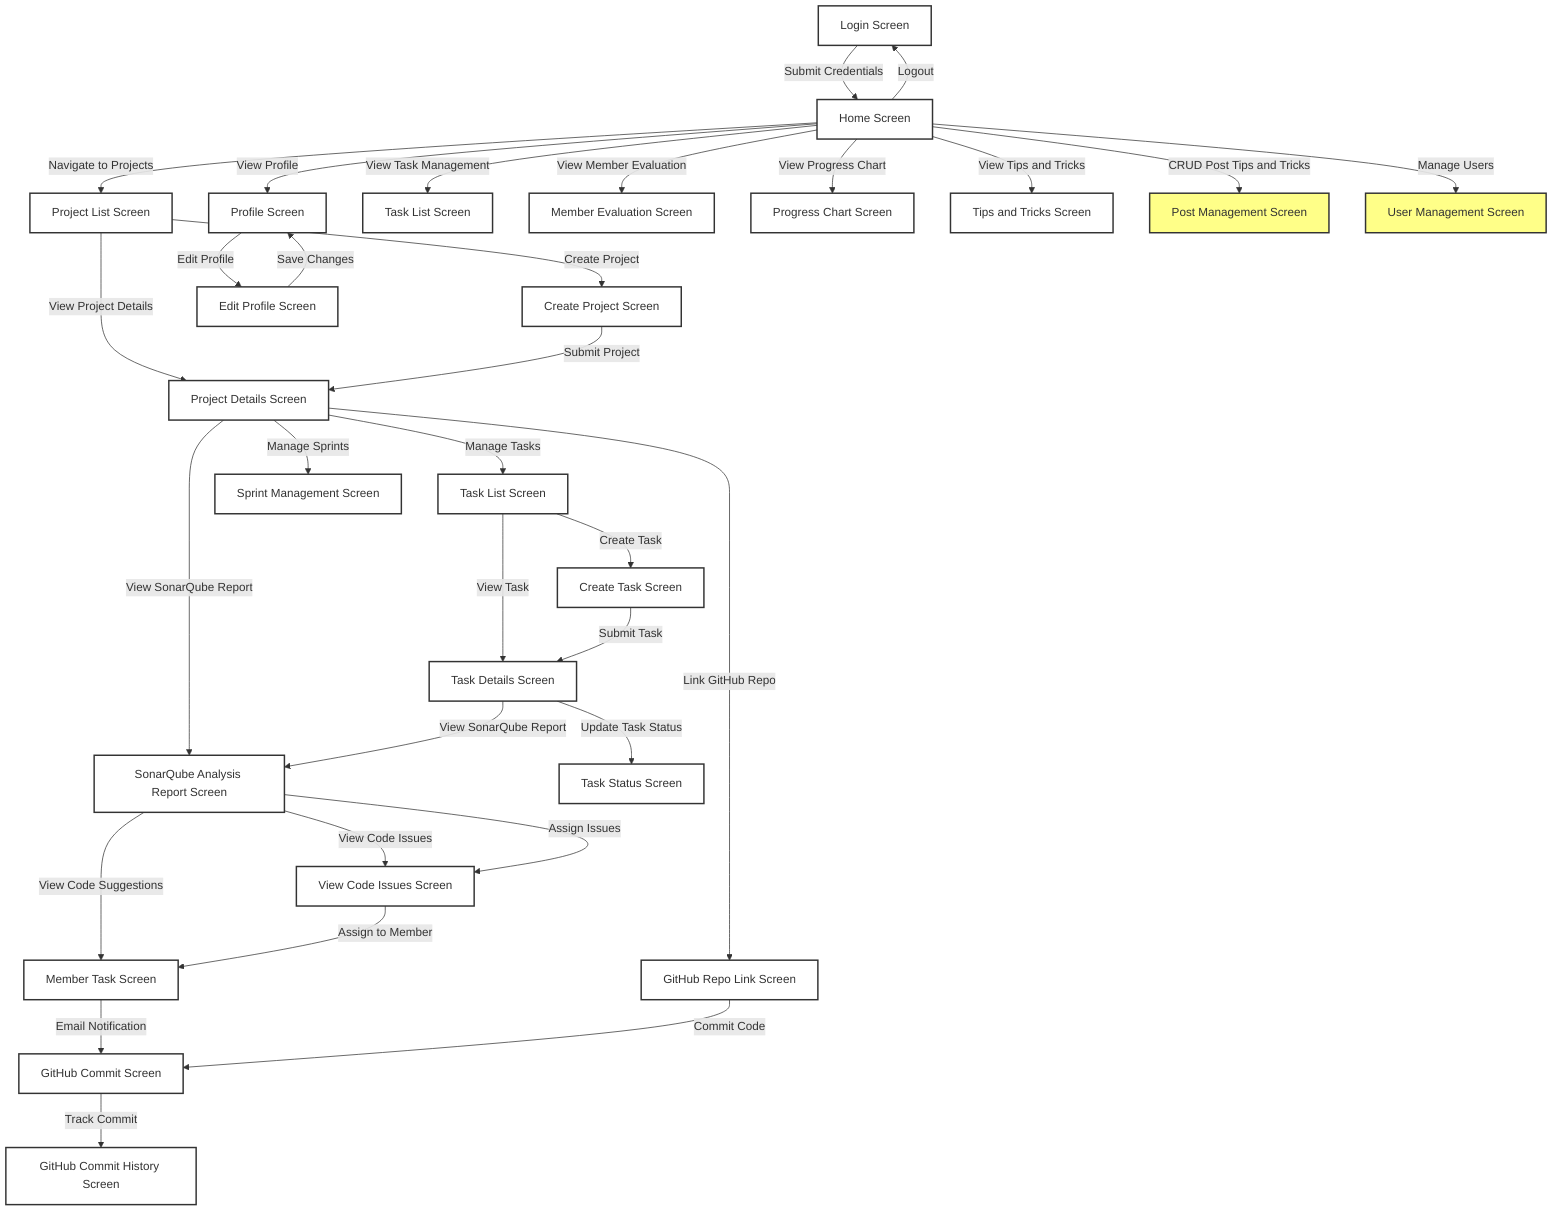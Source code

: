 graph TB
    %% Login Flow (All Roles)
    A[Login Screen] -->|Submit Credentials| B[Home Screen]

    %% Home Flow (Member, Project Leader)
    B -->|Navigate to Projects| C[Project List Screen]
    B -->|View Profile| D[Profile Screen]
    B -->|View Task Management| E[Task List Screen]
    B -->|View Member Evaluation| Z[Member Evaluation Screen] 
    B -->|View Progress Chart| W[Progress Chart Screen]
    B -->|View Tips and Tricks| X[Tips and Tricks Screen] 

    %% Project Management Flow (Project Member, Project Leader)
    C -->|Create Project| F[Create Project Screen] 
    C -->|View Project Details| G[Project Details Screen]
    F -->|Submit Project| G
    G -->|Manage Tasks| H[Task List Screen]
    G -->|Manage Sprints| I[Sprint Management Screen] 
    G -->|Link GitHub Repo| P[GitHub Repo Link Screen]
    G -->|View SonarQube Report| M[SonarQube Analysis Report Screen]

    %% Task Management Flow (Project Member, Project Leader)
    H -->|View Task| J[Task Details Screen]
    H -->|Create Task| K[Create Task Screen] 
    J -->|Update Task Status| L[Task Status Screen]
    K -->|Submit Task| J

    %% SonarQube Integration Flow (Project Member, Project Leader)
    J -->|View SonarQube Report| M[SonarQube Analysis Report Screen]
    M -->|View Code Issues| N[View Code Issues Screen]
    M -->|View Code Suggestions| O[View Code Suggestions Screen]
    M -->|Assign Issues| N
    N -->|Assign to Member| O[Member Task Screen]
    O -->|Email Notification| Q[Email Notification to Member] 

    %% GitHub Integration Flow (Project Member, Project Leader)
    P -->|Commit Code| Q[GitHub Commit Screen]
    Q -->|Track Commit| R[GitHub Commit History Screen]

    %% Profile Management Flow (All Users)
    D -->|Edit Profile| S[Edit Profile Screen]
    S -->|Save Changes| D

    %% Admin Actions Flow (Admin only)
    B -->|CRUD Post Tips and Tricks| AC[Post Management Screen]
    B -->|Manage Users| Y[User Management Screen]

    %% Logout Flow
    B -->|Logout| A

    %% Labels for Roles
    class A,B,C,D,E,F,G,H,I,J,K,L,M,N,O,P,Q,R,S,Z,W,X,Y,AA,AB,AC user;
    class Y,AA,AB,AC admin;

    classDef user fill:#fff,stroke:#333,stroke-width:2px;
    classDef admin fill:#ff8,stroke:#333,stroke-width:2px;